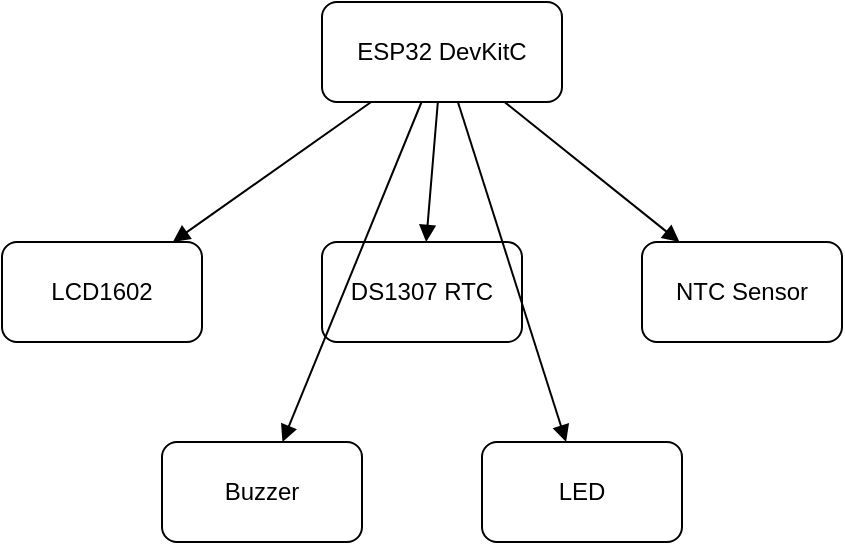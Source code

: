 <mxfile>
  <diagram name="Block Diagram">
    <mxGraphModel>
      <root>
        <mxCell id="0"/>
        <mxCell id="1" parent="0"/>
        <mxCell id="ESP32" value="ESP32 DevKitC" style="rounded=1;whiteSpace=wrap;html=1;" vertex="1" parent="1">
          <mxGeometry x="200" y="40" width="120" height="50" as="geometry"/>
        </mxCell>
        <mxCell id="LCD" value="LCD1602" style="rounded=1;whiteSpace=wrap;html=1;" vertex="1" parent="1">
          <mxGeometry x="40" y="160" width="100" height="50" as="geometry"/>
        </mxCell>
        <mxCell id="RTC" value="DS1307 RTC" style="rounded=1;whiteSpace=wrap;html=1;" vertex="1" parent="1">
          <mxGeometry x="200" y="160" width="100" height="50" as="geometry"/>
        </mxCell>
        <mxCell id="NTC" value="NTC Sensor" style="rounded=1;whiteSpace=wrap;html=1;" vertex="1" parent="1">
          <mxGeometry x="360" y="160" width="100" height="50" as="geometry"/>
        </mxCell>
        <mxCell id="Buzzer" value="Buzzer" style="rounded=1;whiteSpace=wrap;html=1;" vertex="1" parent="1">
          <mxGeometry x="120" y="260" width="100" height="50" as="geometry"/>
        </mxCell>
        <mxCell id="LED" value="LED" style="rounded=1;whiteSpace=wrap;html=1;" vertex="1" parent="1">
          <mxGeometry x="280" y="260" width="100" height="50" as="geometry"/>
        </mxCell>
        <mxCell id="edge1" style="endArrow=block;html=1;" edge="1" source="ESP32" target="LCD" parent="1">
          <mxGeometry relative="1" as="geometry"/>
        </mxCell>
        <mxCell id="edge2" style="endArrow=block;html=1;" edge="1" source="ESP32" target="RTC" parent="1">
          <mxGeometry relative="1" as="geometry"/>
        </mxCell>
        <mxCell id="edge3" style="endArrow=block;html=1;" edge="1" source="ESP32" target="NTC" parent="1">
          <mxGeometry relative="1" as="geometry"/>
        </mxCell>
        <mxCell id="edge4" style="endArrow=block;html=1;" edge="1" source="ESP32" target="Buzzer" parent="1">
          <mxGeometry relative="1" as="geometry"/>
        </mxCell>
        <mxCell id="edge5" style="endArrow=block;html=1;" edge="1" source="ESP32" target="LED" parent="1">
          <mxGeometry relative="1" as="geometry"/>
        </mxCell>
      </root>
    </mxGraphModel>
  </diagram>
</mxfile>
